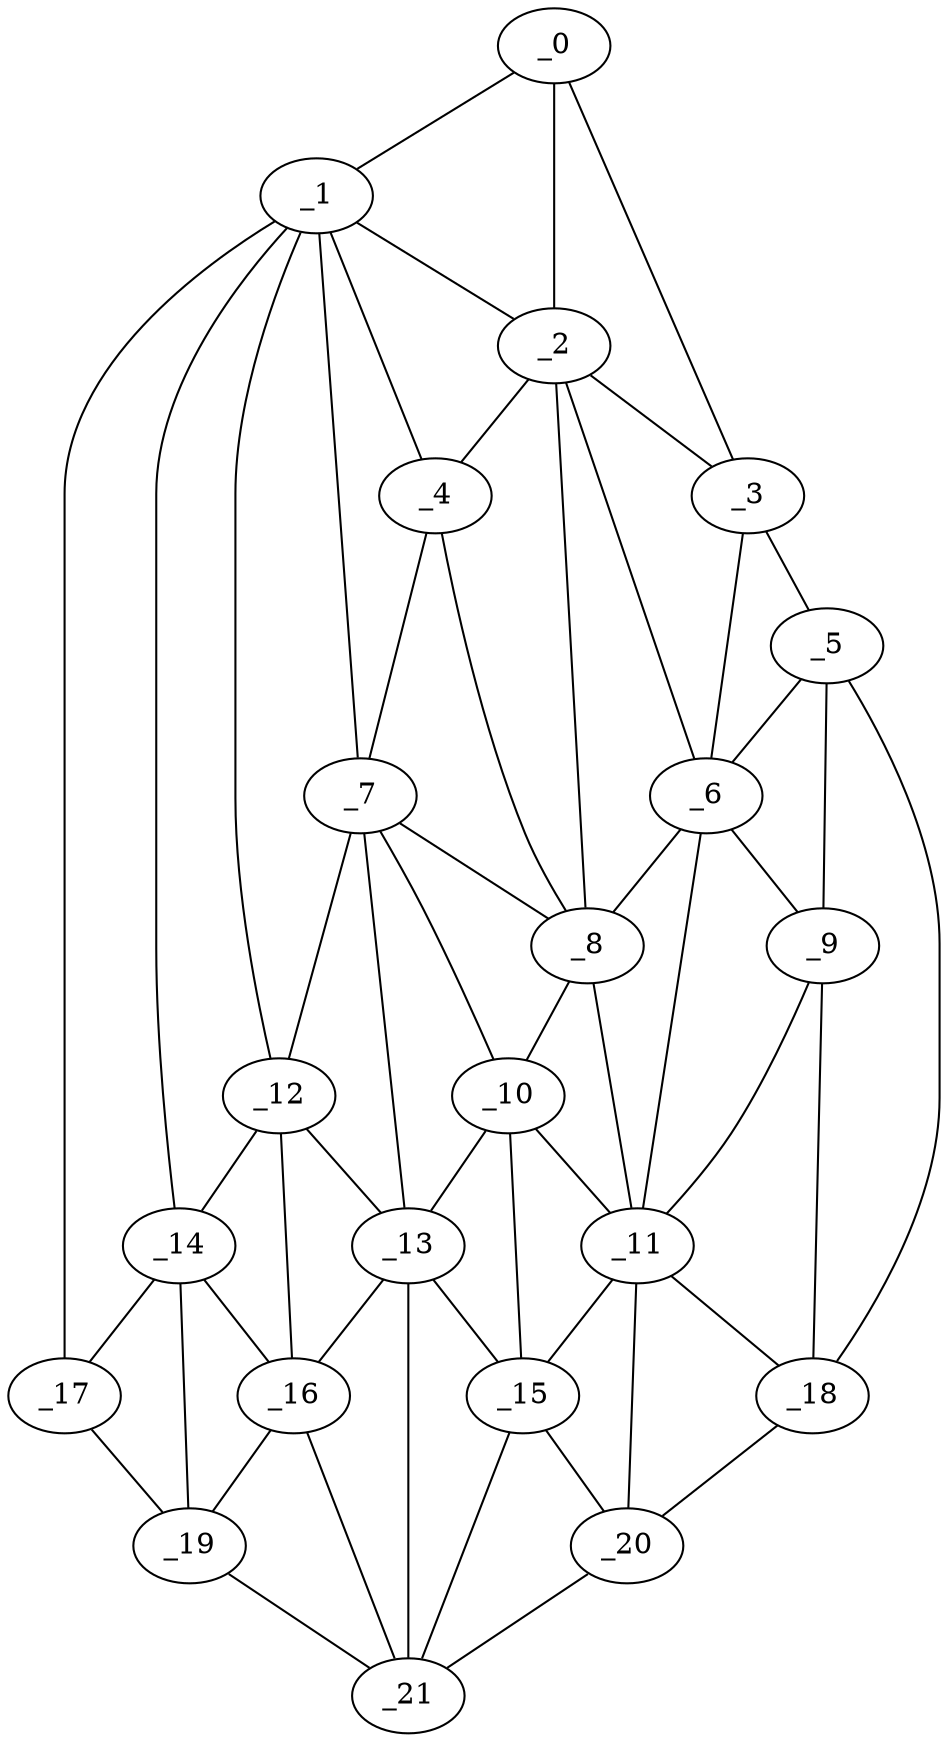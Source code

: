 graph "obj48__240.gxl" {
	_0	 [x=11,
		y=51];
	_1	 [x=16,
		y=56];
	_0 -- _1	 [valence=1];
	_2	 [x=57,
		y=28];
	_0 -- _2	 [valence=1];
	_3	 [x=60,
		y=5];
	_0 -- _3	 [valence=1];
	_1 -- _2	 [valence=2];
	_4	 [x=67,
		y=53];
	_1 -- _4	 [valence=2];
	_7	 [x=74,
		y=60];
	_1 -- _7	 [valence=2];
	_12	 [x=93,
		y=96];
	_1 -- _12	 [valence=2];
	_14	 [x=99,
		y=110];
	_1 -- _14	 [valence=1];
	_17	 [x=102,
		y=117];
	_1 -- _17	 [valence=1];
	_2 -- _3	 [valence=2];
	_2 -- _4	 [valence=1];
	_6	 [x=74,
		y=22];
	_2 -- _6	 [valence=2];
	_8	 [x=78,
		y=51];
	_2 -- _8	 [valence=2];
	_5	 [x=72,
		y=5];
	_3 -- _5	 [valence=1];
	_3 -- _6	 [valence=2];
	_4 -- _7	 [valence=1];
	_4 -- _8	 [valence=2];
	_5 -- _6	 [valence=2];
	_9	 [x=81,
		y=20];
	_5 -- _9	 [valence=2];
	_18	 [x=106,
		y=19];
	_5 -- _18	 [valence=1];
	_6 -- _8	 [valence=2];
	_6 -- _9	 [valence=2];
	_11	 [x=93,
		y=30];
	_6 -- _11	 [valence=2];
	_7 -- _8	 [valence=1];
	_10	 [x=92,
		y=51];
	_7 -- _10	 [valence=2];
	_7 -- _12	 [valence=1];
	_13	 [x=98,
		y=57];
	_7 -- _13	 [valence=1];
	_8 -- _10	 [valence=2];
	_8 -- _11	 [valence=1];
	_9 -- _11	 [valence=2];
	_9 -- _18	 [valence=2];
	_10 -- _11	 [valence=2];
	_10 -- _13	 [valence=1];
	_15	 [x=100,
		y=49];
	_10 -- _15	 [valence=2];
	_11 -- _15	 [valence=2];
	_11 -- _18	 [valence=2];
	_20	 [x=110,
		y=22];
	_11 -- _20	 [valence=2];
	_12 -- _13	 [valence=2];
	_12 -- _14	 [valence=2];
	_16	 [x=100,
		y=94];
	_12 -- _16	 [valence=2];
	_13 -- _15	 [valence=2];
	_13 -- _16	 [valence=2];
	_21	 [x=111,
		y=95];
	_13 -- _21	 [valence=2];
	_14 -- _16	 [valence=2];
	_14 -- _17	 [valence=2];
	_19	 [x=109,
		y=107];
	_14 -- _19	 [valence=2];
	_15 -- _20	 [valence=1];
	_15 -- _21	 [valence=2];
	_16 -- _19	 [valence=1];
	_16 -- _21	 [valence=2];
	_17 -- _19	 [valence=1];
	_18 -- _20	 [valence=1];
	_19 -- _21	 [valence=1];
	_20 -- _21	 [valence=1];
}
